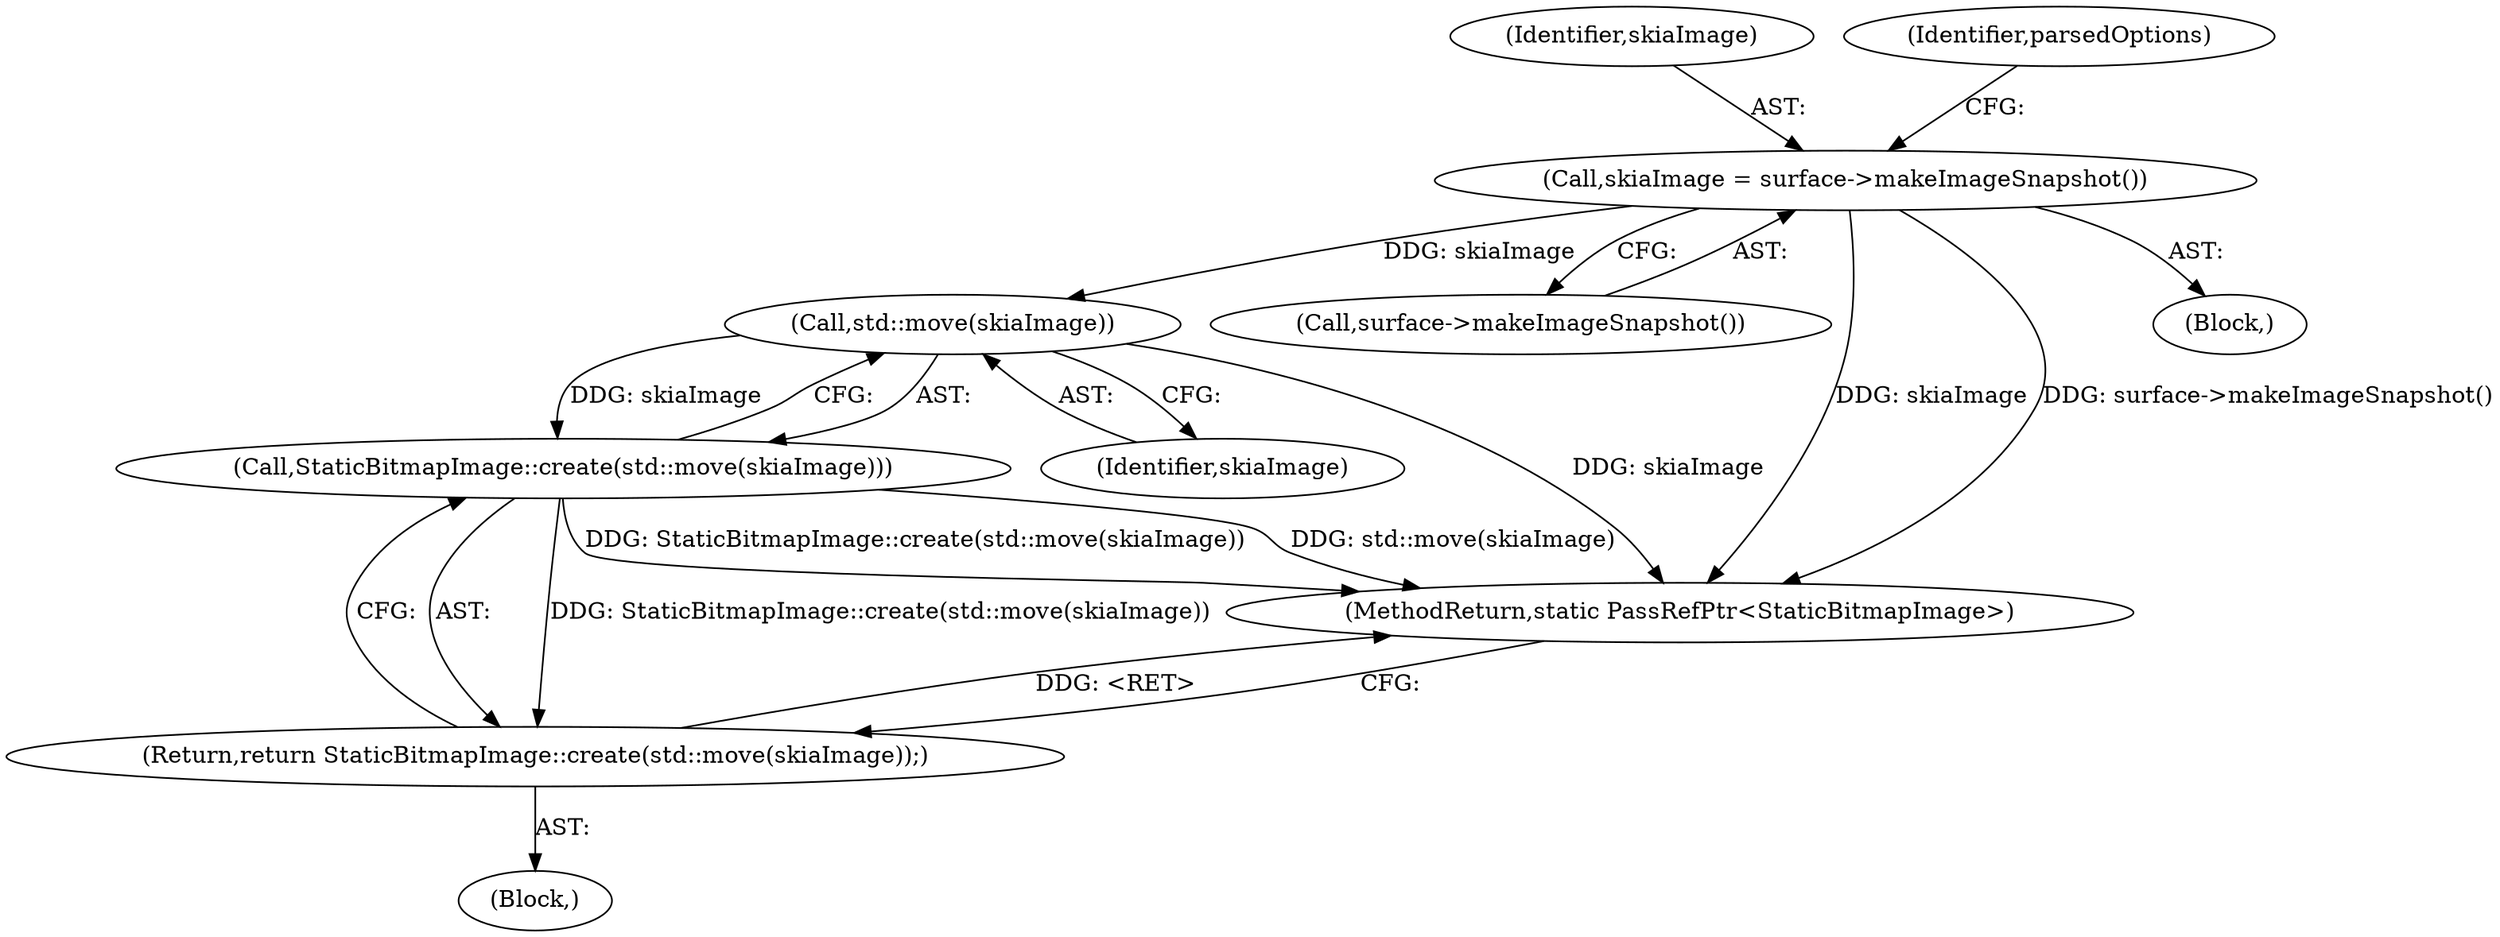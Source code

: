digraph "0_Chrome_d59a4441697f6253e7dc3f7ae5caad6e5fd2c778_1@API" {
"1000382" [label="(Call,std::move(skiaImage))"];
"1000364" [label="(Call,skiaImage = surface->makeImageSnapshot())"];
"1000381" [label="(Call,StaticBitmapImage::create(std::move(skiaImage)))"];
"1000380" [label="(Return,return StaticBitmapImage::create(std::move(skiaImage));)"];
"1000366" [label="(Call,surface->makeImageSnapshot())"];
"1000388" [label="(MethodReturn,static PassRefPtr<StaticBitmapImage>)"];
"1000380" [label="(Return,return StaticBitmapImage::create(std::move(skiaImage));)"];
"1000383" [label="(Identifier,skiaImage)"];
"1000105" [label="(Block,)"];
"1000382" [label="(Call,std::move(skiaImage))"];
"1000365" [label="(Identifier,skiaImage)"];
"1000369" [label="(Identifier,parsedOptions)"];
"1000371" [label="(Block,)"];
"1000381" [label="(Call,StaticBitmapImage::create(std::move(skiaImage)))"];
"1000364" [label="(Call,skiaImage = surface->makeImageSnapshot())"];
"1000382" -> "1000381"  [label="AST: "];
"1000382" -> "1000383"  [label="CFG: "];
"1000383" -> "1000382"  [label="AST: "];
"1000381" -> "1000382"  [label="CFG: "];
"1000382" -> "1000388"  [label="DDG: skiaImage"];
"1000382" -> "1000381"  [label="DDG: skiaImage"];
"1000364" -> "1000382"  [label="DDG: skiaImage"];
"1000364" -> "1000105"  [label="AST: "];
"1000364" -> "1000366"  [label="CFG: "];
"1000365" -> "1000364"  [label="AST: "];
"1000366" -> "1000364"  [label="AST: "];
"1000369" -> "1000364"  [label="CFG: "];
"1000364" -> "1000388"  [label="DDG: skiaImage"];
"1000364" -> "1000388"  [label="DDG: surface->makeImageSnapshot()"];
"1000381" -> "1000380"  [label="AST: "];
"1000380" -> "1000381"  [label="CFG: "];
"1000381" -> "1000388"  [label="DDG: std::move(skiaImage)"];
"1000381" -> "1000388"  [label="DDG: StaticBitmapImage::create(std::move(skiaImage))"];
"1000381" -> "1000380"  [label="DDG: StaticBitmapImage::create(std::move(skiaImage))"];
"1000380" -> "1000371"  [label="AST: "];
"1000388" -> "1000380"  [label="CFG: "];
"1000380" -> "1000388"  [label="DDG: <RET>"];
}
